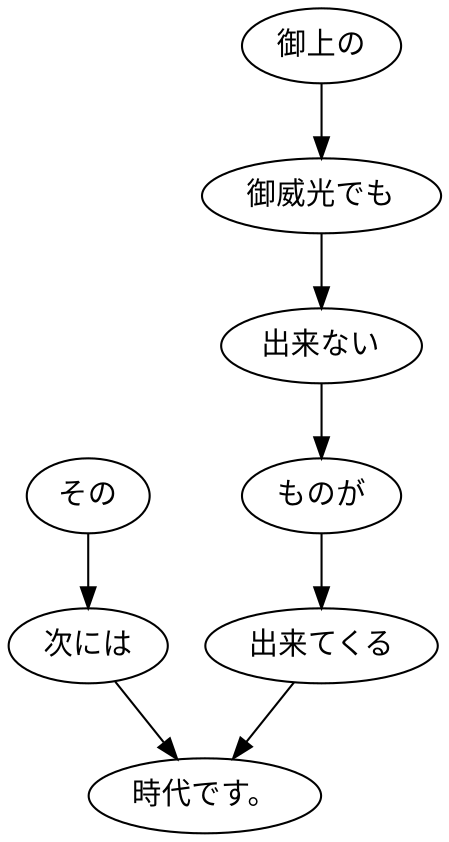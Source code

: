 digraph graph8727 {
	node0 [label="その"];
	node1 [label="次には"];
	node2 [label="御上の"];
	node3 [label="御威光でも"];
	node4 [label="出来ない"];
	node5 [label="ものが"];
	node6 [label="出来てくる"];
	node7 [label="時代です。"];
	node0 -> node1;
	node1 -> node7;
	node2 -> node3;
	node3 -> node4;
	node4 -> node5;
	node5 -> node6;
	node6 -> node7;
}
